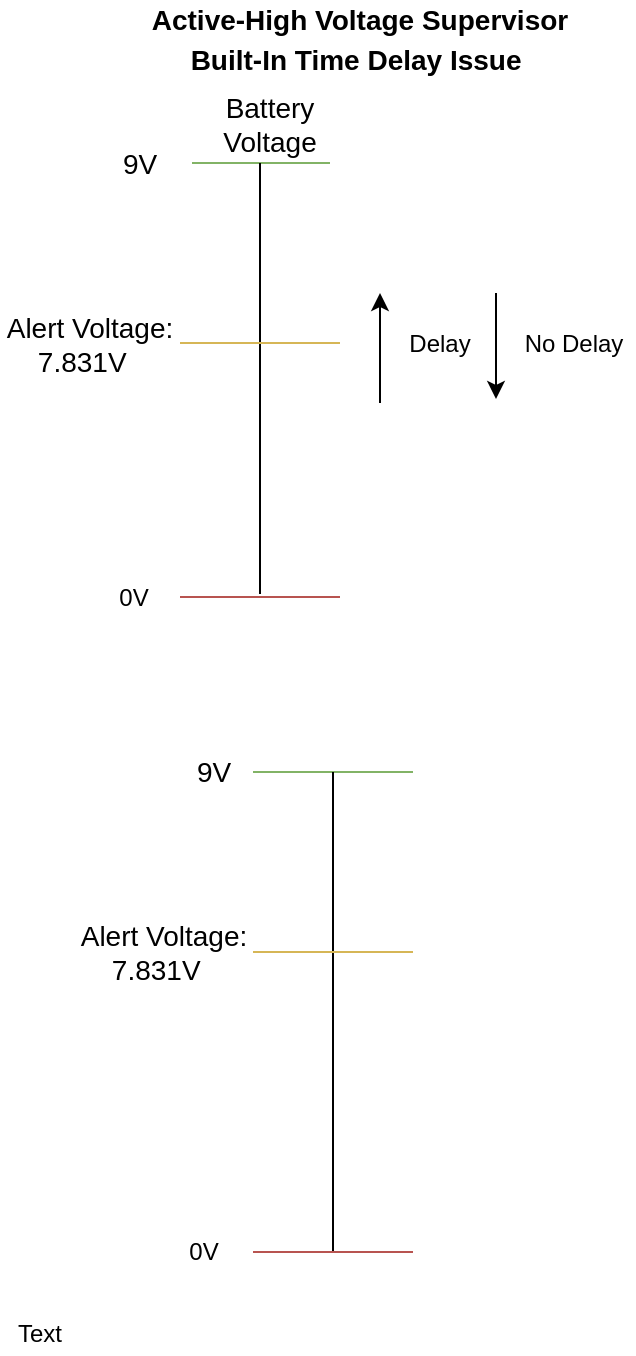 <mxfile version="12.3.8" type="device" pages="1"><diagram id="HvbnNOsgWWyx5QoPpbeb" name="Page-1"><mxGraphModel dx="1422" dy="746" grid="0" gridSize="10" guides="1" tooltips="1" connect="1" arrows="1" fold="1" page="1" pageScale="1" pageWidth="850" pageHeight="1100" math="0" shadow="0"><root><mxCell id="0"/><mxCell id="1" parent="0"/><mxCell id="h9LDWV2Qg67kOHHOKGuQ-1" value="" style="endArrow=none;html=1;fillColor=#d5e8d4;strokeColor=#82b366;" edge="1" parent="1"><mxGeometry width="50" height="50" relative="1" as="geometry"><mxPoint x="362" y="181.5" as="sourcePoint"/><mxPoint x="431" y="181.5" as="targetPoint"/></mxGeometry></mxCell><mxCell id="h9LDWV2Qg67kOHHOKGuQ-2" value="" style="endArrow=none;html=1;" edge="1" parent="1"><mxGeometry width="50" height="50" relative="1" as="geometry"><mxPoint x="396" y="397" as="sourcePoint"/><mxPoint x="396" y="181.5" as="targetPoint"/></mxGeometry></mxCell><mxCell id="h9LDWV2Qg67kOHHOKGuQ-3" value="" style="endArrow=none;html=1;fillColor=#f8cecc;strokeColor=#b85450;" edge="1" parent="1"><mxGeometry width="50" height="50" relative="1" as="geometry"><mxPoint x="356" y="398.5" as="sourcePoint"/><mxPoint x="436" y="398.5" as="targetPoint"/></mxGeometry></mxCell><mxCell id="h9LDWV2Qg67kOHHOKGuQ-4" value="" style="endArrow=none;html=1;fillColor=#fff2cc;strokeColor=#d6b656;" edge="1" parent="1"><mxGeometry width="50" height="50" relative="1" as="geometry"><mxPoint x="356" y="271.5" as="sourcePoint"/><mxPoint x="436" y="271.5" as="targetPoint"/></mxGeometry></mxCell><mxCell id="h9LDWV2Qg67kOHHOKGuQ-5" value="&lt;font style=&quot;font-size: 14px&quot;&gt;Battery Voltage&lt;/font&gt;" style="text;html=1;strokeColor=none;fillColor=none;align=center;verticalAlign=middle;whiteSpace=wrap;rounded=0;" vertex="1" parent="1"><mxGeometry x="366" y="151.5" width="70" height="20" as="geometry"/></mxCell><mxCell id="h9LDWV2Qg67kOHHOKGuQ-7" value="&lt;font style=&quot;font-size: 14px&quot;&gt;9V&lt;/font&gt;" style="text;html=1;strokeColor=none;fillColor=none;align=center;verticalAlign=middle;whiteSpace=wrap;rounded=0;" vertex="1" parent="1"><mxGeometry x="316" y="171.5" width="40" height="20" as="geometry"/></mxCell><mxCell id="h9LDWV2Qg67kOHHOKGuQ-8" value="&lt;font style=&quot;font-size: 14px&quot;&gt;Alert Voltage: 7.831V&amp;nbsp;&amp;nbsp;&lt;/font&gt;" style="text;html=1;strokeColor=none;fillColor=none;align=center;verticalAlign=middle;whiteSpace=wrap;rounded=0;" vertex="1" parent="1"><mxGeometry x="266" y="261.5" width="90" height="20" as="geometry"/></mxCell><mxCell id="h9LDWV2Qg67kOHHOKGuQ-14" value="0V" style="text;html=1;strokeColor=none;fillColor=none;align=center;verticalAlign=middle;whiteSpace=wrap;rounded=0;" vertex="1" parent="1"><mxGeometry x="312.5" y="388.5" width="40" height="20" as="geometry"/></mxCell><mxCell id="h9LDWV2Qg67kOHHOKGuQ-15" value="" style="endArrow=classic;html=1;" edge="1" parent="1"><mxGeometry width="50" height="50" relative="1" as="geometry"><mxPoint x="456" y="301.5" as="sourcePoint"/><mxPoint x="456" y="246.5" as="targetPoint"/></mxGeometry></mxCell><mxCell id="h9LDWV2Qg67kOHHOKGuQ-16" value="Delay" style="text;html=1;strokeColor=none;fillColor=none;align=center;verticalAlign=middle;whiteSpace=wrap;rounded=0;" vertex="1" parent="1"><mxGeometry x="466" y="261.5" width="40" height="20" as="geometry"/></mxCell><mxCell id="h9LDWV2Qg67kOHHOKGuQ-27" value="" style="endArrow=none;html=1;fillColor=#d5e8d4;strokeColor=#82b366;" edge="1" parent="1"><mxGeometry width="50" height="50" relative="1" as="geometry"><mxPoint x="392.5" y="486" as="sourcePoint"/><mxPoint x="472.5" y="486" as="targetPoint"/></mxGeometry></mxCell><mxCell id="h9LDWV2Qg67kOHHOKGuQ-28" value="" style="endArrow=none;html=1;" edge="1" parent="1"><mxGeometry width="50" height="50" relative="1" as="geometry"><mxPoint x="432.5" y="726" as="sourcePoint"/><mxPoint x="432.5" y="486" as="targetPoint"/></mxGeometry></mxCell><mxCell id="h9LDWV2Qg67kOHHOKGuQ-29" value="" style="endArrow=none;html=1;fillColor=#f8cecc;strokeColor=#b85450;" edge="1" parent="1"><mxGeometry width="50" height="50" relative="1" as="geometry"><mxPoint x="392.5" y="726" as="sourcePoint"/><mxPoint x="472.5" y="726" as="targetPoint"/></mxGeometry></mxCell><mxCell id="h9LDWV2Qg67kOHHOKGuQ-30" value="" style="endArrow=none;html=1;fillColor=#fff2cc;strokeColor=#d6b656;" edge="1" parent="1"><mxGeometry width="50" height="50" relative="1" as="geometry"><mxPoint x="392.5" y="576" as="sourcePoint"/><mxPoint x="472.5" y="576" as="targetPoint"/></mxGeometry></mxCell><mxCell id="h9LDWV2Qg67kOHHOKGuQ-32" value="&lt;font style=&quot;font-size: 14px&quot;&gt;9V&lt;/font&gt;" style="text;html=1;strokeColor=none;fillColor=none;align=center;verticalAlign=middle;whiteSpace=wrap;rounded=0;" vertex="1" parent="1"><mxGeometry x="352.5" y="476" width="40" height="20" as="geometry"/></mxCell><mxCell id="h9LDWV2Qg67kOHHOKGuQ-33" value="&lt;font style=&quot;font-size: 14px&quot;&gt;Alert Voltage: 7.831V&amp;nbsp;&amp;nbsp;&lt;/font&gt;" style="text;html=1;strokeColor=none;fillColor=none;align=center;verticalAlign=middle;whiteSpace=wrap;rounded=0;" vertex="1" parent="1"><mxGeometry x="302.5" y="566" width="90" height="20" as="geometry"/></mxCell><mxCell id="h9LDWV2Qg67kOHHOKGuQ-34" value="0V" style="text;html=1;strokeColor=none;fillColor=none;align=center;verticalAlign=middle;whiteSpace=wrap;rounded=0;" vertex="1" parent="1"><mxGeometry x="347.5" y="716" width="40" height="20" as="geometry"/></mxCell><mxCell id="h9LDWV2Qg67kOHHOKGuQ-35" value="" style="endArrow=classic;html=1;" edge="1" parent="1"><mxGeometry width="50" height="50" relative="1" as="geometry"><mxPoint x="514" y="246.5" as="sourcePoint"/><mxPoint x="514" y="299.5" as="targetPoint"/></mxGeometry></mxCell><mxCell id="h9LDWV2Qg67kOHHOKGuQ-36" value="No Delay" style="text;html=1;strokeColor=none;fillColor=none;align=center;verticalAlign=middle;whiteSpace=wrap;rounded=0;" vertex="1" parent="1"><mxGeometry x="523" y="261.5" width="60" height="20" as="geometry"/></mxCell><mxCell id="h9LDWV2Qg67kOHHOKGuQ-37" value="Text" style="text;html=1;strokeColor=none;fillColor=none;align=center;verticalAlign=middle;whiteSpace=wrap;rounded=0;" vertex="1" parent="1"><mxGeometry x="266" y="757" width="40" height="20" as="geometry"/></mxCell><mxCell id="h9LDWV2Qg67kOHHOKGuQ-38" value="&lt;font style=&quot;font-size: 14px&quot;&gt;&lt;b&gt;Active-High Voltage Supervisor Built-In Time Delay Issue&amp;nbsp;&lt;/b&gt;&lt;/font&gt;" style="text;html=1;strokeColor=none;fillColor=none;align=center;verticalAlign=middle;whiteSpace=wrap;rounded=0;fontSize=16;" vertex="1" parent="1"><mxGeometry x="339" y="101.5" width="214" height="35" as="geometry"/></mxCell></root></mxGraphModel></diagram></mxfile>